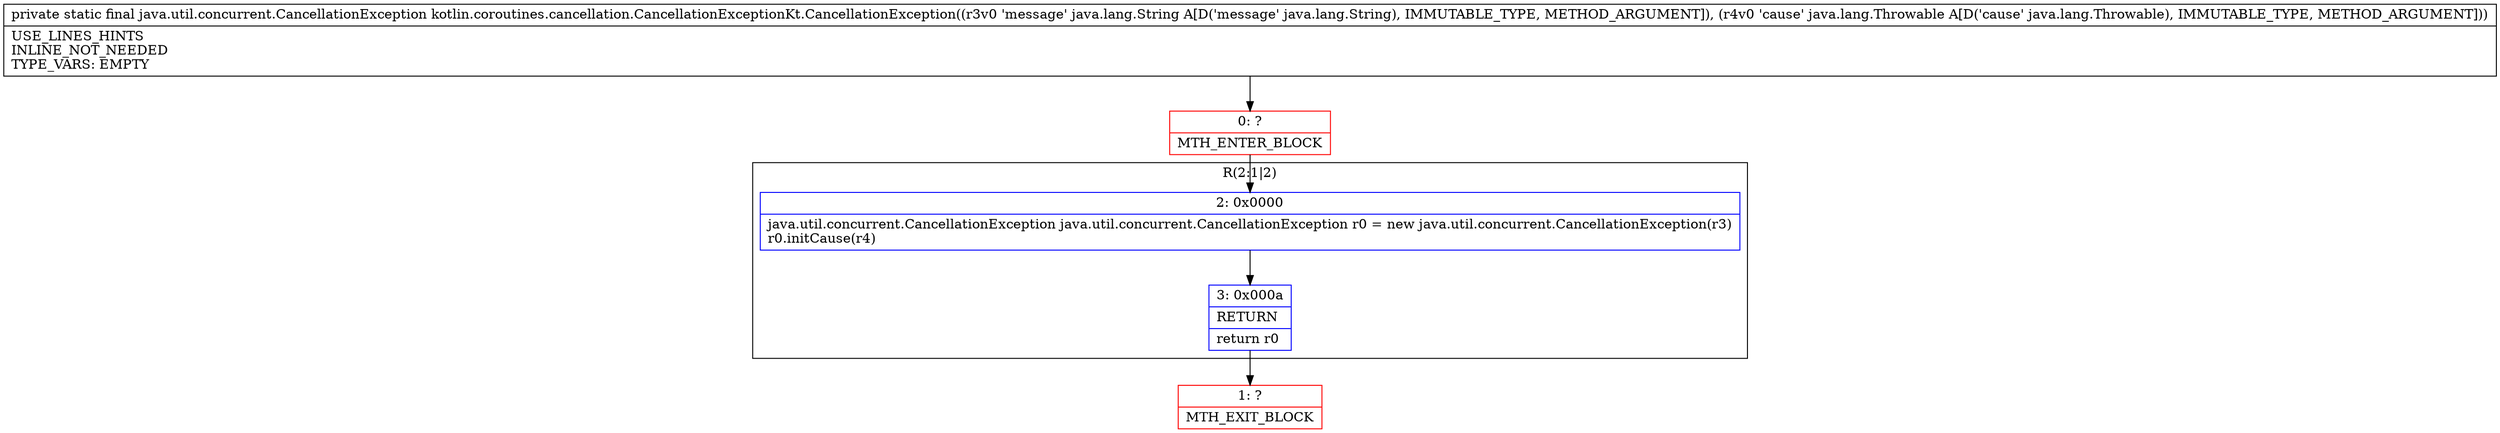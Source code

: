 digraph "CFG forkotlin.coroutines.cancellation.CancellationExceptionKt.CancellationException(Ljava\/lang\/String;Ljava\/lang\/Throwable;)Ljava\/util\/concurrent\/CancellationException;" {
subgraph cluster_Region_357229673 {
label = "R(2:1|2)";
node [shape=record,color=blue];
Node_2 [shape=record,label="{2\:\ 0x0000|java.util.concurrent.CancellationException java.util.concurrent.CancellationException r0 = new java.util.concurrent.CancellationException(r3)\lr0.initCause(r4)\l}"];
Node_3 [shape=record,label="{3\:\ 0x000a|RETURN\l|return r0\l}"];
}
Node_0 [shape=record,color=red,label="{0\:\ ?|MTH_ENTER_BLOCK\l}"];
Node_1 [shape=record,color=red,label="{1\:\ ?|MTH_EXIT_BLOCK\l}"];
MethodNode[shape=record,label="{private static final java.util.concurrent.CancellationException kotlin.coroutines.cancellation.CancellationExceptionKt.CancellationException((r3v0 'message' java.lang.String A[D('message' java.lang.String), IMMUTABLE_TYPE, METHOD_ARGUMENT]), (r4v0 'cause' java.lang.Throwable A[D('cause' java.lang.Throwable), IMMUTABLE_TYPE, METHOD_ARGUMENT]))  | USE_LINES_HINTS\lINLINE_NOT_NEEDED\lTYPE_VARS: EMPTY\l}"];
MethodNode -> Node_0;Node_2 -> Node_3;
Node_3 -> Node_1;
Node_0 -> Node_2;
}

